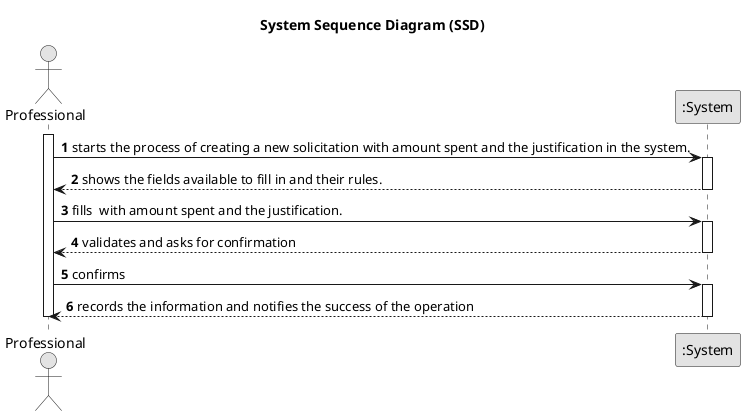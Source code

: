 @startuml
skinparam monochrome true
skinparam packageStyle rectangle
skinparam shadowing false

title System Sequence Diagram (SSD)

autonumber

actor Professional
participant ":System" as System

activate Professional
    Professional -> System : starts the process of creating a new solicitation with amount spent and the justification in the system.
    activate System
        System --> Professional : shows the fields available to fill in and their rules.
    deactivate System

    Professional -> System : fills  with amount spent and the justification.
    activate System
        System --> Professional : validates and asks for confirmation
    deactivate System

    Professional -> System : confirms
    activate System
        System --> Professional : records the information and notifies the success of the operation
    deactivate System
deactivate Professional

@enduml